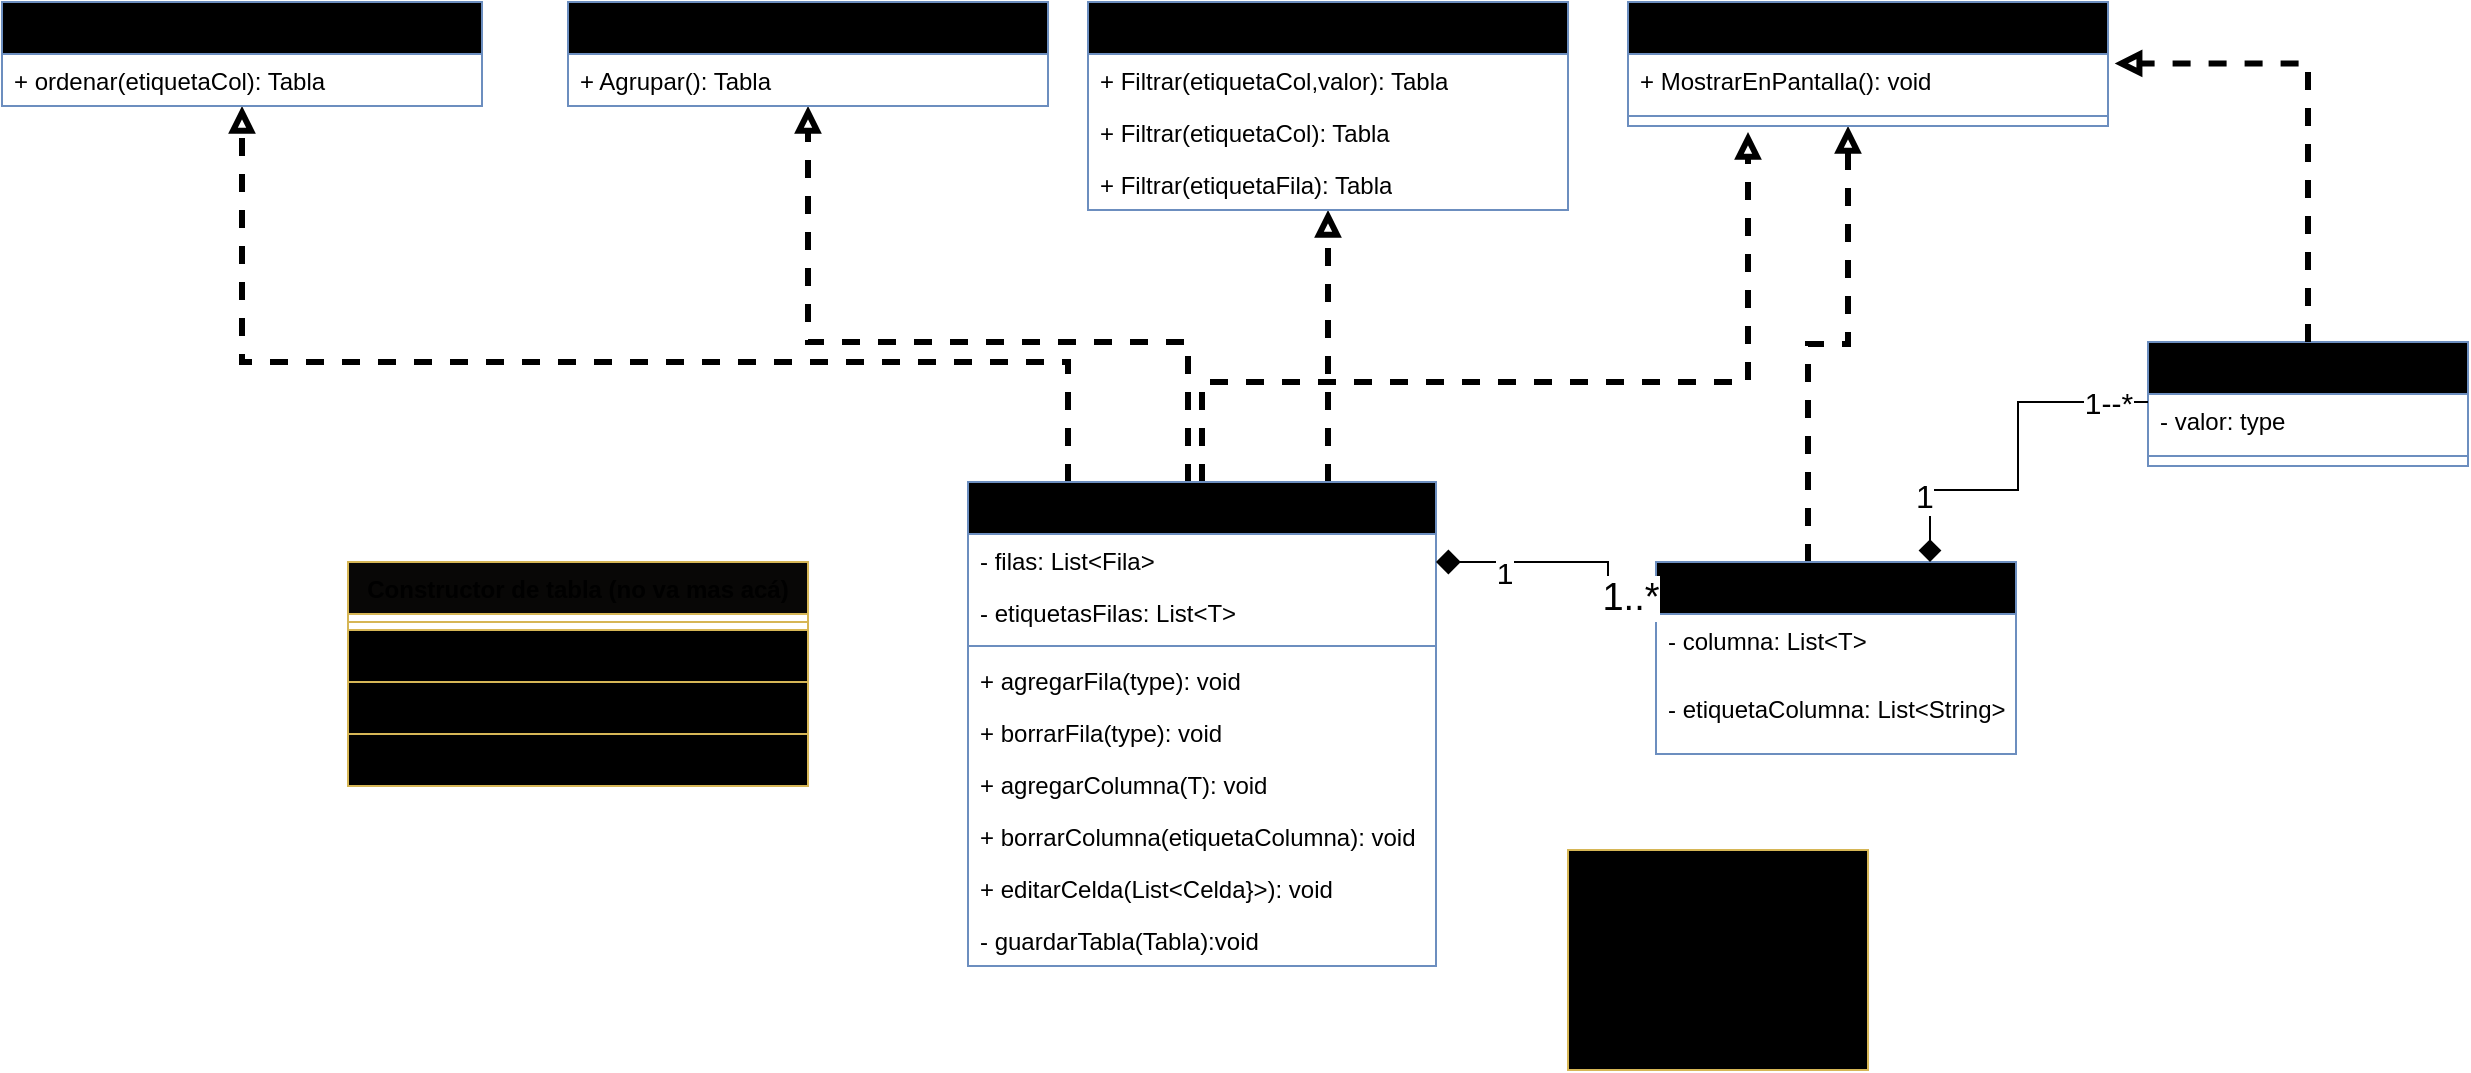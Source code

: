 <mxfile>
    <diagram id="C5RBs43oDa-KdzZeNtuy" name="Page-1">
        <mxGraphModel dx="1947" dy="1973" grid="1" gridSize="10" guides="1" tooltips="1" connect="1" arrows="1" fold="1" page="1" pageScale="1" pageWidth="827" pageHeight="1169" math="0" shadow="0">
            <root>
                <mxCell id="WIyWlLk6GJQsqaUBKTNV-0"/>
                <mxCell id="WIyWlLk6GJQsqaUBKTNV-1" parent="WIyWlLk6GJQsqaUBKTNV-0"/>
                <mxCell id="q9UrmFjbQstU2wRroAio-48" style="edgeStyle=orthogonalEdgeStyle;rounded=0;orthogonalLoop=1;jettySize=auto;html=1;endArrow=block;endFill=0;dashed=1;targetPerimeterSpacing=3;strokeWidth=3;" parent="WIyWlLk6GJQsqaUBKTNV-1" source="oLj8v_Cs-I64bkj5ZnjB-8" target="q9UrmFjbQstU2wRroAio-42" edge="1">
                    <mxGeometry relative="1" as="geometry">
                        <mxPoint x="510" y="-50" as="targetPoint"/>
                        <Array as="points">
                            <mxPoint x="187" y="70"/>
                            <mxPoint x="460" y="70"/>
                        </Array>
                    </mxGeometry>
                </mxCell>
                <mxCell id="CI0wXf1N5m8Gd59wG75S-23" style="edgeStyle=orthogonalEdgeStyle;rounded=0;orthogonalLoop=1;jettySize=auto;html=1;dashed=1;strokeWidth=3;endArrow=block;endFill=0;" parent="WIyWlLk6GJQsqaUBKTNV-1" source="oLj8v_Cs-I64bkj5ZnjB-8" target="CI0wXf1N5m8Gd59wG75S-9" edge="1">
                    <mxGeometry relative="1" as="geometry">
                        <Array as="points">
                            <mxPoint x="180" y="50"/>
                            <mxPoint x="-10" y="50"/>
                        </Array>
                    </mxGeometry>
                </mxCell>
                <mxCell id="CI0wXf1N5m8Gd59wG75S-24" style="edgeStyle=orthogonalEdgeStyle;rounded=0;orthogonalLoop=1;jettySize=auto;html=1;dashed=1;strokeWidth=3;endArrow=block;endFill=0;" parent="WIyWlLk6GJQsqaUBKTNV-1" source="oLj8v_Cs-I64bkj5ZnjB-8" target="CI0wXf1N5m8Gd59wG75S-14" edge="1">
                    <mxGeometry relative="1" as="geometry">
                        <Array as="points">
                            <mxPoint x="120" y="60"/>
                            <mxPoint x="-293" y="60"/>
                        </Array>
                    </mxGeometry>
                </mxCell>
                <mxCell id="CI0wXf1N5m8Gd59wG75S-25" style="edgeStyle=orthogonalEdgeStyle;rounded=0;orthogonalLoop=1;jettySize=auto;html=1;dashed=1;strokeWidth=3;endArrow=block;endFill=0;" parent="WIyWlLk6GJQsqaUBKTNV-1" source="oLj8v_Cs-I64bkj5ZnjB-8" target="CI0wXf1N5m8Gd59wG75S-6" edge="1">
                    <mxGeometry relative="1" as="geometry">
                        <Array as="points">
                            <mxPoint x="250" y="90"/>
                            <mxPoint x="250" y="90"/>
                        </Array>
                    </mxGeometry>
                </mxCell>
                <mxCell id="oLj8v_Cs-I64bkj5ZnjB-8" value="Tabla" style="swimlane;fontStyle=1;align=center;verticalAlign=top;childLayout=stackLayout;horizontal=1;startSize=26;horizontalStack=0;resizeParent=1;resizeParentMax=0;resizeLast=0;collapsible=1;marginBottom=0;whiteSpace=wrap;html=1;fillColor=#000000;strokeColor=#6c8ebf;" parent="WIyWlLk6GJQsqaUBKTNV-1" vertex="1">
                    <mxGeometry x="70" y="120" width="234" height="242" as="geometry"/>
                </mxCell>
                <mxCell id="oLj8v_Cs-I64bkj5ZnjB-9" value="- filas: List&amp;lt;Fila&amp;gt;" style="text;strokeColor=none;fillColor=none;align=left;verticalAlign=top;spacingLeft=4;spacingRight=4;overflow=hidden;rotatable=0;points=[[0,0.5],[1,0.5]];portConstraint=eastwest;whiteSpace=wrap;html=1;" parent="oLj8v_Cs-I64bkj5ZnjB-8" vertex="1">
                    <mxGeometry y="26" width="234" height="26" as="geometry"/>
                </mxCell>
                <mxCell id="xJq6BOYD9BcKwY5y0AOV-1" value="- etiquetasFilas: List&amp;lt;T&amp;gt;" style="text;strokeColor=none;fillColor=none;align=left;verticalAlign=top;spacingLeft=4;spacingRight=4;overflow=hidden;rotatable=0;points=[[0,0.5],[1,0.5]];portConstraint=eastwest;whiteSpace=wrap;html=1;" parent="oLj8v_Cs-I64bkj5ZnjB-8" vertex="1">
                    <mxGeometry y="52" width="234" height="26" as="geometry"/>
                </mxCell>
                <mxCell id="oLj8v_Cs-I64bkj5ZnjB-10" value="" style="line;strokeWidth=1;fillColor=none;align=left;verticalAlign=middle;spacingTop=-1;spacingLeft=3;spacingRight=3;rotatable=0;labelPosition=right;points=[];portConstraint=eastwest;strokeColor=inherit;" parent="oLj8v_Cs-I64bkj5ZnjB-8" vertex="1">
                    <mxGeometry y="78" width="234" height="8" as="geometry"/>
                </mxCell>
                <mxCell id="oLj8v_Cs-I64bkj5ZnjB-25" value="+ agregarFila(type): void" style="text;strokeColor=none;fillColor=none;align=left;verticalAlign=top;spacingLeft=4;spacingRight=4;overflow=hidden;rotatable=0;points=[[0,0.5],[1,0.5]];portConstraint=eastwest;whiteSpace=wrap;html=1;" parent="oLj8v_Cs-I64bkj5ZnjB-8" vertex="1">
                    <mxGeometry y="86" width="234" height="26" as="geometry"/>
                </mxCell>
                <mxCell id="oLj8v_Cs-I64bkj5ZnjB-26" value="+ borrarFila(type): void" style="text;strokeColor=none;fillColor=none;align=left;verticalAlign=top;spacingLeft=4;spacingRight=4;overflow=hidden;rotatable=0;points=[[0,0.5],[1,0.5]];portConstraint=eastwest;whiteSpace=wrap;html=1;" parent="oLj8v_Cs-I64bkj5ZnjB-8" vertex="1">
                    <mxGeometry y="112" width="234" height="26" as="geometry"/>
                </mxCell>
                <mxCell id="oLj8v_Cs-I64bkj5ZnjB-27" value="+ agregarColumna(T): void" style="text;strokeColor=none;fillColor=none;align=left;verticalAlign=top;spacingLeft=4;spacingRight=4;overflow=hidden;rotatable=0;points=[[0,0.5],[1,0.5]];portConstraint=eastwest;whiteSpace=wrap;html=1;" parent="oLj8v_Cs-I64bkj5ZnjB-8" vertex="1">
                    <mxGeometry y="138" width="234" height="26" as="geometry"/>
                </mxCell>
                <mxCell id="q9UrmFjbQstU2wRroAio-22" value="+ borrarColumna(etiquetaColumna): void" style="text;strokeColor=none;fillColor=none;align=left;verticalAlign=top;spacingLeft=4;spacingRight=4;overflow=hidden;rotatable=0;points=[[0,0.5],[1,0.5]];portConstraint=eastwest;whiteSpace=wrap;html=1;" parent="oLj8v_Cs-I64bkj5ZnjB-8" vertex="1">
                    <mxGeometry y="164" width="234" height="26" as="geometry"/>
                </mxCell>
                <mxCell id="q9UrmFjbQstU2wRroAio-38" value="+ editarCelda&lt;span style=&quot;background-color: initial;&quot;&gt;(List&amp;lt;Celda}&amp;gt;): void&lt;/span&gt;" style="text;strokeColor=none;fillColor=none;align=left;verticalAlign=top;spacingLeft=4;spacingRight=4;overflow=hidden;rotatable=0;points=[[0,0.5],[1,0.5]];portConstraint=eastwest;whiteSpace=wrap;html=1;" parent="oLj8v_Cs-I64bkj5ZnjB-8" vertex="1">
                    <mxGeometry y="190" width="234" height="26" as="geometry"/>
                </mxCell>
                <mxCell id="CI0wXf1N5m8Gd59wG75S-2" value="- guardarTabla(Tabla):void" style="text;strokeColor=none;fillColor=none;align=left;verticalAlign=top;spacingLeft=4;spacingRight=4;overflow=hidden;rotatable=0;points=[[0,0.5],[1,0.5]];portConstraint=eastwest;whiteSpace=wrap;html=1;" parent="oLj8v_Cs-I64bkj5ZnjB-8" vertex="1">
                    <mxGeometry y="216" width="234" height="26" as="geometry"/>
                </mxCell>
                <mxCell id="oLj8v_Cs-I64bkj5ZnjB-16" value="Celda" style="swimlane;fontStyle=1;align=center;verticalAlign=top;childLayout=stackLayout;horizontal=1;startSize=26;horizontalStack=0;resizeParent=1;resizeParentMax=0;resizeLast=0;collapsible=1;marginBottom=0;whiteSpace=wrap;html=1;fillColor=#000000;strokeColor=#6c8ebf;" parent="WIyWlLk6GJQsqaUBKTNV-1" vertex="1">
                    <mxGeometry x="660" y="50" width="160" height="62" as="geometry"/>
                </mxCell>
                <mxCell id="oLj8v_Cs-I64bkj5ZnjB-17" value="- valor: type" style="text;strokeColor=none;fillColor=none;align=left;verticalAlign=top;spacingLeft=4;spacingRight=4;overflow=hidden;rotatable=0;points=[[0,0.5],[1,0.5]];portConstraint=eastwest;whiteSpace=wrap;html=1;" parent="oLj8v_Cs-I64bkj5ZnjB-16" vertex="1">
                    <mxGeometry y="26" width="160" height="26" as="geometry"/>
                </mxCell>
                <mxCell id="oLj8v_Cs-I64bkj5ZnjB-18" value="" style="line;strokeWidth=1;fillColor=none;align=left;verticalAlign=middle;spacingTop=-1;spacingLeft=3;spacingRight=3;rotatable=0;labelPosition=right;points=[];portConstraint=eastwest;strokeColor=inherit;" parent="oLj8v_Cs-I64bkj5ZnjB-16" vertex="1">
                    <mxGeometry y="52" width="160" height="10" as="geometry"/>
                </mxCell>
                <mxCell id="oLj8v_Cs-I64bkj5ZnjB-32" value="Constructor de tabla (no va mas acá)" style="swimlane;fontStyle=1;align=center;verticalAlign=top;childLayout=stackLayout;horizontal=1;startSize=26;horizontalStack=0;resizeParent=1;resizeParentMax=0;resizeLast=0;collapsible=1;marginBottom=0;whiteSpace=wrap;html=1;fillColor=#080706;strokeColor=#d6b656;" parent="WIyWlLk6GJQsqaUBKTNV-1" vertex="1">
                    <mxGeometry x="-240" y="160" width="230" height="112" as="geometry"/>
                </mxCell>
                <mxCell id="oLj8v_Cs-I64bkj5ZnjB-36" value="" style="line;strokeWidth=1;fillColor=#fff2cc;align=left;verticalAlign=middle;spacingTop=-1;spacingLeft=3;spacingRight=3;rotatable=0;labelPosition=right;points=[];portConstraint=eastwest;strokeColor=#d6b656;" parent="oLj8v_Cs-I64bkj5ZnjB-32" vertex="1">
                    <mxGeometry y="26" width="230" height="8" as="geometry"/>
                </mxCell>
                <mxCell id="oLj8v_Cs-I64bkj5ZnjB-34" value="+ tabla(csv): Tabla&lt;span style=&quot;white-space: pre;&quot;&gt;&#9;&lt;/span&gt;&lt;span style=&quot;white-space: pre;&quot;&gt;&#9;&lt;/span&gt;" style="text;strokeColor=#d6b656;fillColor=#000000;align=left;verticalAlign=top;spacingLeft=4;spacingRight=4;overflow=hidden;rotatable=0;points=[[0,0.5],[1,0.5]];portConstraint=eastwest;whiteSpace=wrap;html=1;" parent="oLj8v_Cs-I64bkj5ZnjB-32" vertex="1">
                    <mxGeometry y="34" width="230" height="26" as="geometry"/>
                </mxCell>
                <mxCell id="oLj8v_Cs-I64bkj5ZnjB-35" value="+ tabla(estructuraJava): Tabla" style="text;strokeColor=#d6b656;fillColor=#000000;align=left;verticalAlign=top;spacingLeft=4;spacingRight=4;overflow=hidden;rotatable=0;points=[[0,0.5],[1,0.5]];portConstraint=eastwest;whiteSpace=wrap;html=1;" parent="oLj8v_Cs-I64bkj5ZnjB-32" vertex="1">
                    <mxGeometry y="60" width="230" height="26" as="geometry"/>
                </mxCell>
                <mxCell id="q9UrmFjbQstU2wRroAio-41" value="+ tabla(ArrayList&amp;lt;Tabla&amp;gt;): Tabla" style="text;strokeColor=#d6b656;fillColor=#000000;align=left;verticalAlign=top;spacingLeft=4;spacingRight=4;overflow=hidden;rotatable=0;points=[[0,0.5],[1,0.5]];portConstraint=eastwest;whiteSpace=wrap;html=1;" parent="oLj8v_Cs-I64bkj5ZnjB-32" vertex="1">
                    <mxGeometry y="86" width="230" height="26" as="geometry"/>
                </mxCell>
                <mxCell id="q9UrmFjbQstU2wRroAio-51" style="edgeStyle=orthogonalEdgeStyle;rounded=0;orthogonalLoop=1;jettySize=auto;html=1;dashed=1;strokeWidth=3;endArrow=block;endFill=0;" parent="WIyWlLk6GJQsqaUBKTNV-1" source="oLj8v_Cs-I64bkj5ZnjB-39" target="q9UrmFjbQstU2wRroAio-42" edge="1">
                    <mxGeometry relative="1" as="geometry">
                        <mxPoint x="560" y="-50" as="targetPoint"/>
                        <Array as="points">
                            <mxPoint x="490" y="51"/>
                            <mxPoint x="510" y="51"/>
                        </Array>
                    </mxGeometry>
                </mxCell>
                <mxCell id="oLj8v_Cs-I64bkj5ZnjB-39" value="Columna" style="swimlane;fontStyle=1;align=center;verticalAlign=top;childLayout=stackLayout;horizontal=1;startSize=26;horizontalStack=0;resizeParent=1;resizeParentMax=0;resizeLast=0;collapsible=1;marginBottom=0;whiteSpace=wrap;html=1;fillColor=#000000;strokeColor=#6c8ebf;" parent="WIyWlLk6GJQsqaUBKTNV-1" vertex="1">
                    <mxGeometry x="414" y="160" width="180" height="96" as="geometry"/>
                </mxCell>
                <mxCell id="oLj8v_Cs-I64bkj5ZnjB-40" value="- columna: List&amp;lt;T&amp;gt;" style="text;strokeColor=none;fillColor=none;align=left;verticalAlign=top;spacingLeft=4;spacingRight=4;overflow=hidden;rotatable=0;points=[[0,0.5],[1,0.5]];portConstraint=eastwest;whiteSpace=wrap;html=1;" parent="oLj8v_Cs-I64bkj5ZnjB-39" vertex="1">
                    <mxGeometry y="26" width="180" height="34" as="geometry"/>
                </mxCell>
                <mxCell id="xTgTQjscUqH2USl0DPqA-5" value="- etiquetaColumna: List&amp;lt;String&lt;span style=&quot;background-color: initial;&quot;&gt;&amp;gt;&lt;/span&gt;" style="text;strokeColor=none;fillColor=none;align=left;verticalAlign=top;spacingLeft=4;spacingRight=4;overflow=hidden;rotatable=0;points=[[0,0.5],[1,0.5]];portConstraint=eastwest;whiteSpace=wrap;html=1;" parent="oLj8v_Cs-I64bkj5ZnjB-39" vertex="1">
                    <mxGeometry y="60" width="180" height="36" as="geometry"/>
                </mxCell>
                <mxCell id="q9UrmFjbQstU2wRroAio-12" style="edgeStyle=orthogonalEdgeStyle;rounded=0;orthogonalLoop=1;jettySize=auto;html=1;endArrow=diamond;endFill=1;endSize=10;exitX=0.008;exitY=0.159;exitDx=0;exitDy=0;exitPerimeter=0;" parent="WIyWlLk6GJQsqaUBKTNV-1" source="oLj8v_Cs-I64bkj5ZnjB-39" target="oLj8v_Cs-I64bkj5ZnjB-8" edge="1">
                    <mxGeometry relative="1" as="geometry">
                        <Array as="points">
                            <mxPoint x="401" y="180"/>
                            <mxPoint x="390" y="180"/>
                            <mxPoint x="390" y="160"/>
                        </Array>
                    </mxGeometry>
                </mxCell>
                <mxCell id="q9UrmFjbQstU2wRroAio-16" value="&lt;font style=&quot;font-size: 15px;&quot;&gt;1&lt;/font&gt;" style="edgeLabel;html=1;align=center;verticalAlign=middle;resizable=0;points=[];" parent="q9UrmFjbQstU2wRroAio-12" connectable="0" vertex="1">
                    <mxGeometry x="0.495" y="5" relative="1" as="geometry">
                        <mxPoint as="offset"/>
                    </mxGeometry>
                </mxCell>
                <mxCell id="q9UrmFjbQstU2wRroAio-17" value="1..*" style="edgeLabel;html=1;align=center;verticalAlign=middle;resizable=0;points=[];fontSize=19;" parent="q9UrmFjbQstU2wRroAio-12" connectable="0" vertex="1">
                    <mxGeometry x="-0.799" y="2" relative="1" as="geometry">
                        <mxPoint x="-1" as="offset"/>
                    </mxGeometry>
                </mxCell>
                <mxCell id="q9UrmFjbQstU2wRroAio-13" style="edgeStyle=orthogonalEdgeStyle;rounded=0;orthogonalLoop=1;jettySize=auto;html=1;endArrow=diamond;endFill=1;endSize=9;" parent="WIyWlLk6GJQsqaUBKTNV-1" source="oLj8v_Cs-I64bkj5ZnjB-16" target="oLj8v_Cs-I64bkj5ZnjB-39" edge="1">
                    <mxGeometry relative="1" as="geometry">
                        <mxPoint x="550" y="124" as="targetPoint"/>
                        <Array as="points">
                            <mxPoint x="595" y="80"/>
                            <mxPoint x="595" y="124"/>
                            <mxPoint x="551" y="124"/>
                        </Array>
                    </mxGeometry>
                </mxCell>
                <mxCell id="q9UrmFjbQstU2wRroAio-18" value="1" style="edgeLabel;html=1;align=center;verticalAlign=middle;resizable=0;points=[];fontSize=16;" parent="q9UrmFjbQstU2wRroAio-13" connectable="0" vertex="1">
                    <mxGeometry x="0.652" y="-3" relative="1" as="geometry">
                        <mxPoint as="offset"/>
                    </mxGeometry>
                </mxCell>
                <mxCell id="q9UrmFjbQstU2wRroAio-19" value="1--*" style="edgeLabel;html=1;align=center;verticalAlign=middle;resizable=0;points=[];fontSize=15;" parent="q9UrmFjbQstU2wRroAio-13" connectable="0" vertex="1">
                    <mxGeometry x="-0.796" relative="1" as="geometry">
                        <mxPoint x="-1" as="offset"/>
                    </mxGeometry>
                </mxCell>
                <mxCell id="q9UrmFjbQstU2wRroAio-42" value="&amp;lt;interfaz&amp;gt; Visualizable" style="swimlane;fontStyle=1;align=center;verticalAlign=top;childLayout=stackLayout;horizontal=1;startSize=26;horizontalStack=0;resizeParent=1;resizeParentMax=0;resizeLast=0;collapsible=1;marginBottom=0;whiteSpace=wrap;html=1;fillColor=#000000;strokeColor=#6c8ebf;" parent="WIyWlLk6GJQsqaUBKTNV-1" vertex="1">
                    <mxGeometry x="400" y="-120" width="240" height="62" as="geometry"/>
                </mxCell>
                <mxCell id="q9UrmFjbQstU2wRroAio-46" value="+ MostrarEnPantalla(): void" style="text;strokeColor=none;fillColor=none;align=left;verticalAlign=top;spacingLeft=4;spacingRight=4;overflow=hidden;rotatable=0;points=[[0,0.5],[1,0.5]];portConstraint=eastwest;whiteSpace=wrap;html=1;" parent="q9UrmFjbQstU2wRroAio-42" vertex="1">
                    <mxGeometry y="26" width="240" height="26" as="geometry"/>
                </mxCell>
                <mxCell id="q9UrmFjbQstU2wRroAio-47" value="" style="line;strokeWidth=1;fillColor=none;align=left;verticalAlign=middle;spacingTop=-1;spacingLeft=3;spacingRight=3;rotatable=0;labelPosition=right;points=[];portConstraint=eastwest;strokeColor=inherit;" parent="q9UrmFjbQstU2wRroAio-42" vertex="1">
                    <mxGeometry y="52" width="240" height="10" as="geometry"/>
                </mxCell>
                <mxCell id="q9UrmFjbQstU2wRroAio-50" style="edgeStyle=orthogonalEdgeStyle;rounded=0;orthogonalLoop=1;jettySize=auto;html=1;entryX=1.014;entryY=0.181;entryDx=0;entryDy=0;entryPerimeter=0;dashed=1;strokeWidth=3;endArrow=block;endFill=0;" parent="WIyWlLk6GJQsqaUBKTNV-1" source="oLj8v_Cs-I64bkj5ZnjB-16" target="q9UrmFjbQstU2wRroAio-46" edge="1">
                    <mxGeometry relative="1" as="geometry"/>
                </mxCell>
                <mxCell id="CI0wXf1N5m8Gd59wG75S-4" value="Cuando uso T como parametro hago referencia al uso de generics (revisar)" style="text;html=1;align=center;verticalAlign=middle;whiteSpace=wrap;rounded=0;fillColor=#000000;strokeColor=#d6b656;" parent="WIyWlLk6GJQsqaUBKTNV-1" vertex="1">
                    <mxGeometry x="370" y="304" width="150" height="110" as="geometry"/>
                </mxCell>
                <mxCell id="CI0wXf1N5m8Gd59wG75S-6" value="&amp;lt;interfaz&amp;gt; Filtrable" style="swimlane;fontStyle=1;align=center;verticalAlign=top;childLayout=stackLayout;horizontal=1;startSize=26;horizontalStack=0;resizeParent=1;resizeParentMax=0;resizeLast=0;collapsible=1;marginBottom=0;whiteSpace=wrap;html=1;fillColor=#000000;strokeColor=#6c8ebf;" parent="WIyWlLk6GJQsqaUBKTNV-1" vertex="1">
                    <mxGeometry x="130" y="-120" width="240" height="104" as="geometry"/>
                </mxCell>
                <mxCell id="CI0wXf1N5m8Gd59wG75S-7" value="+ Filtrar(etiquetaCol,valor): Tabla" style="text;strokeColor=none;fillColor=none;align=left;verticalAlign=top;spacingLeft=4;spacingRight=4;overflow=hidden;rotatable=0;points=[[0,0.5],[1,0.5]];portConstraint=eastwest;whiteSpace=wrap;html=1;" parent="CI0wXf1N5m8Gd59wG75S-6" vertex="1">
                    <mxGeometry y="26" width="240" height="26" as="geometry"/>
                </mxCell>
                <mxCell id="CI0wXf1N5m8Gd59wG75S-12" value="+ Filtrar(etiquetaCol): Tabla" style="text;strokeColor=none;fillColor=none;align=left;verticalAlign=top;spacingLeft=4;spacingRight=4;overflow=hidden;rotatable=0;points=[[0,0.5],[1,0.5]];portConstraint=eastwest;whiteSpace=wrap;html=1;" parent="CI0wXf1N5m8Gd59wG75S-6" vertex="1">
                    <mxGeometry y="52" width="240" height="26" as="geometry"/>
                </mxCell>
                <mxCell id="CI0wXf1N5m8Gd59wG75S-17" value="+ Filtrar(etiquetaFila): Tabla" style="text;strokeColor=none;fillColor=none;align=left;verticalAlign=top;spacingLeft=4;spacingRight=4;overflow=hidden;rotatable=0;points=[[0,0.5],[1,0.5]];portConstraint=eastwest;whiteSpace=wrap;html=1;" parent="CI0wXf1N5m8Gd59wG75S-6" vertex="1">
                    <mxGeometry y="78" width="240" height="26" as="geometry"/>
                </mxCell>
                <mxCell id="CI0wXf1N5m8Gd59wG75S-9" value="&amp;lt;interfaz&amp;gt; Agrupable" style="swimlane;fontStyle=1;align=center;verticalAlign=top;childLayout=stackLayout;horizontal=1;startSize=26;horizontalStack=0;resizeParent=1;resizeParentMax=0;resizeLast=0;collapsible=1;marginBottom=0;whiteSpace=wrap;html=1;fillColor=#000000;strokeColor=#6c8ebf;" parent="WIyWlLk6GJQsqaUBKTNV-1" vertex="1">
                    <mxGeometry x="-130" y="-120" width="240" height="52" as="geometry"/>
                </mxCell>
                <mxCell id="CI0wXf1N5m8Gd59wG75S-10" value="+ Agrupar(): Tabla" style="text;strokeColor=none;fillColor=none;align=left;verticalAlign=top;spacingLeft=4;spacingRight=4;overflow=hidden;rotatable=0;points=[[0,0.5],[1,0.5]];portConstraint=eastwest;whiteSpace=wrap;html=1;" parent="CI0wXf1N5m8Gd59wG75S-9" vertex="1">
                    <mxGeometry y="26" width="240" height="26" as="geometry"/>
                </mxCell>
                <mxCell id="CI0wXf1N5m8Gd59wG75S-14" value="&amp;lt;interfaz&amp;gt; Ordenable" style="swimlane;fontStyle=1;align=center;verticalAlign=top;childLayout=stackLayout;horizontal=1;startSize=26;horizontalStack=0;resizeParent=1;resizeParentMax=0;resizeLast=0;collapsible=1;marginBottom=0;whiteSpace=wrap;html=1;fillColor=#000000;strokeColor=#6c8ebf;" parent="WIyWlLk6GJQsqaUBKTNV-1" vertex="1">
                    <mxGeometry x="-413" y="-120" width="240" height="52" as="geometry"/>
                </mxCell>
                <mxCell id="CI0wXf1N5m8Gd59wG75S-15" value="+ ordenar(etiquetaCol): Tabla" style="text;strokeColor=none;fillColor=none;align=left;verticalAlign=top;spacingLeft=4;spacingRight=4;overflow=hidden;rotatable=0;points=[[0,0.5],[1,0.5]];portConstraint=eastwest;whiteSpace=wrap;html=1;" parent="CI0wXf1N5m8Gd59wG75S-14" vertex="1">
                    <mxGeometry y="26" width="240" height="26" as="geometry"/>
                </mxCell>
            </root>
        </mxGraphModel>
    </diagram>
</mxfile>